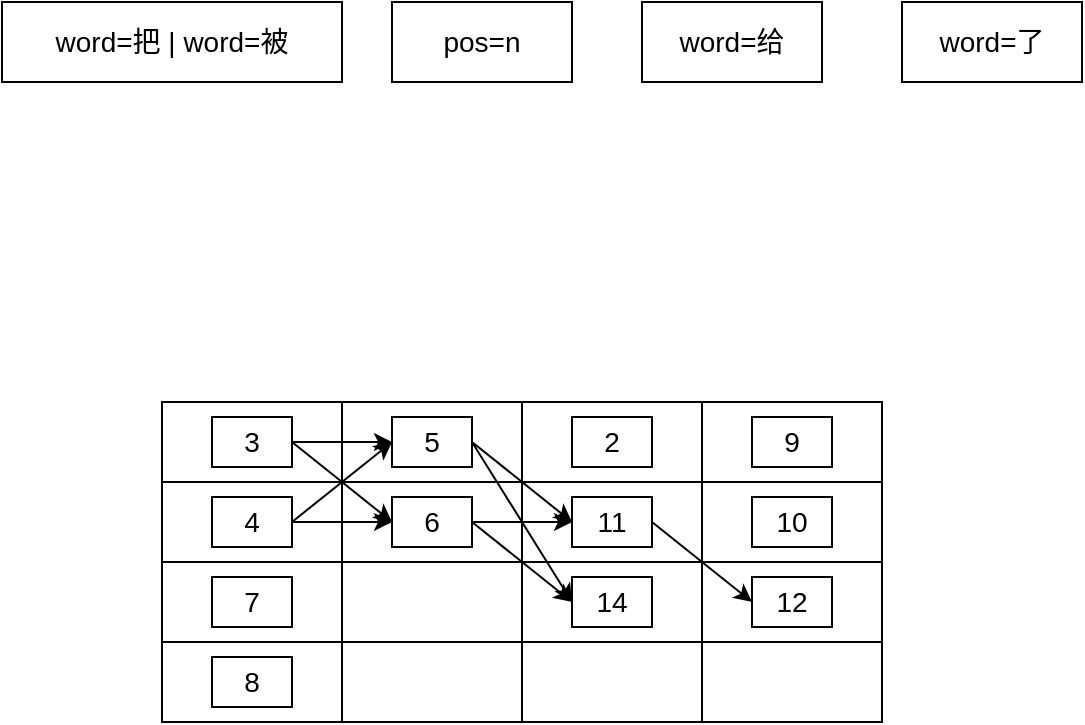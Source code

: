 <mxfile version="22.1.11" type="device">
  <diagram name="Page-1" id="W0LpTb4pdIZwl2NJyr0h">
    <mxGraphModel dx="1004" dy="744" grid="1" gridSize="10" guides="1" tooltips="1" connect="1" arrows="1" fold="1" page="1" pageScale="1" pageWidth="850" pageHeight="1100" math="0" shadow="0">
      <root>
        <mxCell id="0" />
        <mxCell id="1" parent="0" />
        <mxCell id="zzA-qek6YIhZ1TVO3jMi-1" value="3" style="rounded=0;whiteSpace=wrap;html=1;fontSize=14;" parent="1" vertex="1">
          <mxGeometry x="150" y="250" width="90" height="40" as="geometry" />
        </mxCell>
        <mxCell id="zzA-qek6YIhZ1TVO3jMi-2" value="4" style="rounded=0;whiteSpace=wrap;html=1;fontSize=14;" parent="1" vertex="1">
          <mxGeometry x="150" y="290" width="90" height="40" as="geometry" />
        </mxCell>
        <mxCell id="zzA-qek6YIhZ1TVO3jMi-3" value="8" style="rounded=0;whiteSpace=wrap;html=1;fontSize=14;" parent="1" vertex="1">
          <mxGeometry x="150" y="330" width="90" height="40" as="geometry" />
        </mxCell>
        <mxCell id="zzA-qek6YIhZ1TVO3jMi-18" value="word=把 | word=被" style="rounded=0;whiteSpace=wrap;html=1;fontSize=14;" parent="1" vertex="1">
          <mxGeometry x="70" y="50" width="170" height="40" as="geometry" />
        </mxCell>
        <mxCell id="zzA-qek6YIhZ1TVO3jMi-31" value="5" style="rounded=0;whiteSpace=wrap;html=1;fontSize=14;" parent="1" vertex="1">
          <mxGeometry x="240" y="250" width="90" height="40" as="geometry" />
        </mxCell>
        <mxCell id="zzA-qek6YIhZ1TVO3jMi-32" value="7" style="rounded=0;whiteSpace=wrap;html=1;fontSize=14;" parent="1" vertex="1">
          <mxGeometry x="240" y="290" width="90" height="40" as="geometry" />
        </mxCell>
        <mxCell id="zzA-qek6YIhZ1TVO3jMi-33" value="" style="rounded=0;whiteSpace=wrap;html=1;fontSize=14;" parent="1" vertex="1">
          <mxGeometry x="240" y="330" width="90" height="40" as="geometry" />
        </mxCell>
        <mxCell id="zzA-qek6YIhZ1TVO3jMi-34" value="word=给" style="rounded=0;whiteSpace=wrap;html=1;fontSize=14;" parent="1" vertex="1">
          <mxGeometry x="390" y="50" width="90" height="40" as="geometry" />
        </mxCell>
        <mxCell id="zzA-qek6YIhZ1TVO3jMi-35" value="9" style="rounded=0;whiteSpace=wrap;html=1;fontSize=14;" parent="1" vertex="1">
          <mxGeometry x="150" y="370" width="90" height="40" as="geometry" />
        </mxCell>
        <mxCell id="zzA-qek6YIhZ1TVO3jMi-38" value="" style="rounded=0;whiteSpace=wrap;html=1;fontSize=14;" parent="1" vertex="1">
          <mxGeometry x="240" y="370" width="90" height="40" as="geometry" />
        </mxCell>
        <mxCell id="zzA-qek6YIhZ1TVO3jMi-41" value="6" style="rounded=0;whiteSpace=wrap;html=1;fontSize=14;" parent="1" vertex="1">
          <mxGeometry x="330" y="250" width="90" height="40" as="geometry" />
        </mxCell>
        <mxCell id="zzA-qek6YIhZ1TVO3jMi-42" value="10" style="rounded=0;whiteSpace=wrap;html=1;fontSize=14;" parent="1" vertex="1">
          <mxGeometry x="330" y="290" width="90" height="40" as="geometry" />
        </mxCell>
        <mxCell id="zzA-qek6YIhZ1TVO3jMi-43" value="12" style="rounded=0;whiteSpace=wrap;html=1;fontSize=14;" parent="1" vertex="1">
          <mxGeometry x="330" y="330" width="90" height="40" as="geometry" />
        </mxCell>
        <mxCell id="zzA-qek6YIhZ1TVO3jMi-44" value="pos=n" style="rounded=0;whiteSpace=wrap;html=1;fontSize=14;" parent="1" vertex="1">
          <mxGeometry x="265" y="50" width="90" height="40" as="geometry" />
        </mxCell>
        <mxCell id="zzA-qek6YIhZ1TVO3jMi-45" value="" style="rounded=0;whiteSpace=wrap;html=1;fontSize=14;" parent="1" vertex="1">
          <mxGeometry x="330" y="370" width="90" height="40" as="geometry" />
        </mxCell>
        <mxCell id="zzA-qek6YIhZ1TVO3jMi-48" value="2" style="rounded=0;whiteSpace=wrap;html=1;fontSize=14;" parent="1" vertex="1">
          <mxGeometry x="420" y="250" width="90" height="40" as="geometry" />
        </mxCell>
        <mxCell id="zzA-qek6YIhZ1TVO3jMi-49" value="10" style="rounded=0;whiteSpace=wrap;html=1;fontSize=14;" parent="1" vertex="1">
          <mxGeometry x="420" y="290" width="90" height="40" as="geometry" />
        </mxCell>
        <mxCell id="zzA-qek6YIhZ1TVO3jMi-50" value="15" style="rounded=0;whiteSpace=wrap;html=1;fontSize=14;" parent="1" vertex="1">
          <mxGeometry x="420" y="330" width="90" height="40" as="geometry" />
        </mxCell>
        <mxCell id="zzA-qek6YIhZ1TVO3jMi-51" value="word=了" style="rounded=0;whiteSpace=wrap;html=1;fontSize=14;" parent="1" vertex="1">
          <mxGeometry x="520" y="50" width="90" height="40" as="geometry" />
        </mxCell>
        <mxCell id="zzA-qek6YIhZ1TVO3jMi-52" value="" style="rounded=0;whiteSpace=wrap;html=1;fontSize=14;" parent="1" vertex="1">
          <mxGeometry x="420" y="370" width="90" height="40" as="geometry" />
        </mxCell>
        <mxCell id="zzA-qek6YIhZ1TVO3jMi-53" value="3" style="rounded=0;whiteSpace=wrap;html=1;fontSize=14;" parent="1" vertex="1">
          <mxGeometry x="175" y="257.5" width="40" height="25" as="geometry" />
        </mxCell>
        <mxCell id="zzA-qek6YIhZ1TVO3jMi-54" value="4" style="rounded=0;whiteSpace=wrap;html=1;fontSize=14;" parent="1" vertex="1">
          <mxGeometry x="175" y="297.5" width="40" height="25" as="geometry" />
        </mxCell>
        <mxCell id="zzA-qek6YIhZ1TVO3jMi-55" value="7" style="rounded=0;whiteSpace=wrap;html=1;direction=west;fontSize=14;" parent="1" vertex="1">
          <mxGeometry x="175" y="337.5" width="40" height="25" as="geometry" />
        </mxCell>
        <mxCell id="zzA-qek6YIhZ1TVO3jMi-56" value="8" style="rounded=0;whiteSpace=wrap;html=1;fontSize=14;" parent="1" vertex="1">
          <mxGeometry x="175" y="377.5" width="40" height="25" as="geometry" />
        </mxCell>
        <mxCell id="zzA-qek6YIhZ1TVO3jMi-57" value="5" style="rounded=0;whiteSpace=wrap;html=1;fontSize=14;" parent="1" vertex="1">
          <mxGeometry x="265" y="257.5" width="40" height="25" as="geometry" />
        </mxCell>
        <mxCell id="zzA-qek6YIhZ1TVO3jMi-59" value="6" style="rounded=0;whiteSpace=wrap;html=1;fontSize=14;" parent="1" vertex="1">
          <mxGeometry x="265" y="297.5" width="40" height="25" as="geometry" />
        </mxCell>
        <mxCell id="zzA-qek6YIhZ1TVO3jMi-61" value="" style="endArrow=classic;html=1;rounded=0;exitX=1;exitY=0.5;exitDx=0;exitDy=0;entryX=0;entryY=0.5;entryDx=0;entryDy=0;fontSize=14;" parent="1" source="zzA-qek6YIhZ1TVO3jMi-53" target="zzA-qek6YIhZ1TVO3jMi-59" edge="1">
          <mxGeometry width="50" height="50" relative="1" as="geometry">
            <mxPoint x="190" y="540" as="sourcePoint" />
            <mxPoint x="240" y="490" as="targetPoint" />
          </mxGeometry>
        </mxCell>
        <mxCell id="zzA-qek6YIhZ1TVO3jMi-62" value="" style="endArrow=classic;html=1;rounded=0;exitX=1;exitY=0.5;exitDx=0;exitDy=0;entryX=0;entryY=0.5;entryDx=0;entryDy=0;fontSize=14;" parent="1" source="zzA-qek6YIhZ1TVO3jMi-54" target="zzA-qek6YIhZ1TVO3jMi-59" edge="1">
          <mxGeometry width="50" height="50" relative="1" as="geometry">
            <mxPoint x="225" y="280" as="sourcePoint" />
            <mxPoint x="270" y="310" as="targetPoint" />
          </mxGeometry>
        </mxCell>
        <mxCell id="zzA-qek6YIhZ1TVO3jMi-64" value="" style="endArrow=classic;html=1;rounded=0;exitX=1;exitY=0.5;exitDx=0;exitDy=0;entryX=0;entryY=0.5;entryDx=0;entryDy=0;fontSize=14;" parent="1" source="zzA-qek6YIhZ1TVO3jMi-59" target="zzA-qek6YIhZ1TVO3jMi-68" edge="1">
          <mxGeometry width="50" height="50" relative="1" as="geometry">
            <mxPoint x="310" y="510" as="sourcePoint" />
            <mxPoint x="300" y="480" as="targetPoint" />
          </mxGeometry>
        </mxCell>
        <mxCell id="zzA-qek6YIhZ1TVO3jMi-67" value="2" style="rounded=0;whiteSpace=wrap;html=1;fontSize=14;" parent="1" vertex="1">
          <mxGeometry x="355" y="257.5" width="40" height="25" as="geometry" />
        </mxCell>
        <mxCell id="zzA-qek6YIhZ1TVO3jMi-68" value="11" style="rounded=0;whiteSpace=wrap;html=1;fontSize=14;" parent="1" vertex="1">
          <mxGeometry x="355" y="297.5" width="40" height="25" as="geometry" />
        </mxCell>
        <mxCell id="zzA-qek6YIhZ1TVO3jMi-69" value="14" style="rounded=0;whiteSpace=wrap;html=1;fontSize=14;" parent="1" vertex="1">
          <mxGeometry x="355" y="337.5" width="40" height="25" as="geometry" />
        </mxCell>
        <mxCell id="zzA-qek6YIhZ1TVO3jMi-70" value="" style="endArrow=classic;html=1;rounded=0;exitX=1;exitY=0.5;exitDx=0;exitDy=0;entryX=0;entryY=0.5;entryDx=0;entryDy=0;fontSize=14;" parent="1" source="zzA-qek6YIhZ1TVO3jMi-59" target="zzA-qek6YIhZ1TVO3jMi-69" edge="1">
          <mxGeometry width="50" height="50" relative="1" as="geometry">
            <mxPoint x="315" y="320" as="sourcePoint" />
            <mxPoint x="365" y="320" as="targetPoint" />
          </mxGeometry>
        </mxCell>
        <mxCell id="zzA-qek6YIhZ1TVO3jMi-71" value="" style="endArrow=classic;html=1;rounded=0;exitX=1;exitY=0.5;exitDx=0;exitDy=0;entryX=0;entryY=0.5;entryDx=0;entryDy=0;fontSize=14;" parent="1" source="zzA-qek6YIhZ1TVO3jMi-68" target="zzA-qek6YIhZ1TVO3jMi-74" edge="1">
          <mxGeometry width="50" height="50" relative="1" as="geometry">
            <mxPoint x="265" y="500" as="sourcePoint" />
            <mxPoint x="315" y="500" as="targetPoint" />
          </mxGeometry>
        </mxCell>
        <mxCell id="zzA-qek6YIhZ1TVO3jMi-72" value="9" style="rounded=0;whiteSpace=wrap;html=1;fontSize=14;" parent="1" vertex="1">
          <mxGeometry x="445" y="257.5" width="40" height="25" as="geometry" />
        </mxCell>
        <mxCell id="zzA-qek6YIhZ1TVO3jMi-73" value="10" style="rounded=0;whiteSpace=wrap;html=1;fontSize=14;" parent="1" vertex="1">
          <mxGeometry x="445" y="297.5" width="40" height="25" as="geometry" />
        </mxCell>
        <mxCell id="zzA-qek6YIhZ1TVO3jMi-74" value="12" style="rounded=0;whiteSpace=wrap;html=1;fontSize=14;" parent="1" vertex="1">
          <mxGeometry x="445" y="337.5" width="40" height="25" as="geometry" />
        </mxCell>
        <mxCell id="zzA-qek6YIhZ1TVO3jMi-75" value="" style="endArrow=classic;html=1;rounded=0;exitX=1;exitY=0.5;exitDx=0;exitDy=0;entryX=0;entryY=0.5;entryDx=0;entryDy=0;fontSize=14;" parent="1" source="zzA-qek6YIhZ1TVO3jMi-57" target="zzA-qek6YIhZ1TVO3jMi-68" edge="1">
          <mxGeometry width="50" height="50" relative="1" as="geometry">
            <mxPoint x="225" y="280" as="sourcePoint" />
            <mxPoint x="275" y="320" as="targetPoint" />
          </mxGeometry>
        </mxCell>
        <mxCell id="zzA-qek6YIhZ1TVO3jMi-76" value="" style="endArrow=classic;html=1;rounded=0;exitX=1;exitY=0.5;exitDx=0;exitDy=0;entryX=0;entryY=0.5;entryDx=0;entryDy=0;fontSize=14;" parent="1" source="zzA-qek6YIhZ1TVO3jMi-57" target="zzA-qek6YIhZ1TVO3jMi-69" edge="1">
          <mxGeometry width="50" height="50" relative="1" as="geometry">
            <mxPoint x="315" y="280" as="sourcePoint" />
            <mxPoint x="365" y="320" as="targetPoint" />
          </mxGeometry>
        </mxCell>
        <mxCell id="zzA-qek6YIhZ1TVO3jMi-77" value="" style="endArrow=classic;html=1;rounded=0;exitX=1;exitY=0.5;exitDx=0;exitDy=0;entryX=0;entryY=0.5;entryDx=0;entryDy=0;fontSize=14;" parent="1" source="zzA-qek6YIhZ1TVO3jMi-54" target="zzA-qek6YIhZ1TVO3jMi-57" edge="1">
          <mxGeometry width="50" height="50" relative="1" as="geometry">
            <mxPoint x="225" y="320" as="sourcePoint" />
            <mxPoint x="275" y="320" as="targetPoint" />
          </mxGeometry>
        </mxCell>
        <mxCell id="zzA-qek6YIhZ1TVO3jMi-78" value="" style="endArrow=classic;html=1;rounded=0;exitX=1;exitY=0.5;exitDx=0;exitDy=0;entryX=0;entryY=0.5;entryDx=0;entryDy=0;fontSize=14;" parent="1" source="zzA-qek6YIhZ1TVO3jMi-53" target="zzA-qek6YIhZ1TVO3jMi-57" edge="1">
          <mxGeometry width="50" height="50" relative="1" as="geometry">
            <mxPoint x="225" y="320" as="sourcePoint" />
            <mxPoint x="275" y="280" as="targetPoint" />
          </mxGeometry>
        </mxCell>
      </root>
    </mxGraphModel>
  </diagram>
</mxfile>
